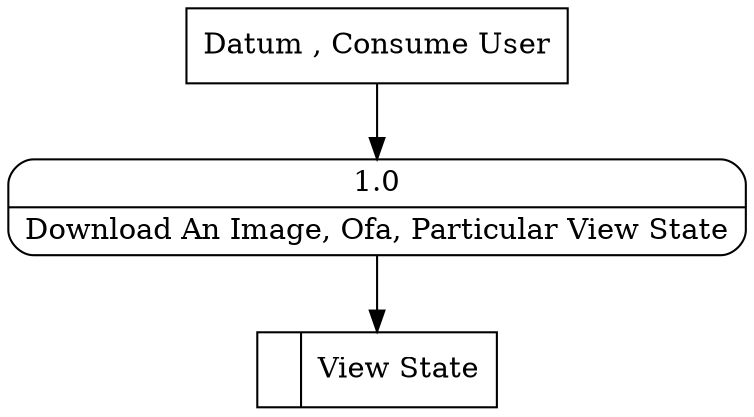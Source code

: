 digraph dfd2{ 
node[shape=record]
200 [label="<f0>  |<f1> View State " ];
201 [label="Datum , Consume User" shape=box];
202 [label="{<f0> 1.0|<f1> Download An Image, Ofa, Particular View State }" shape=Mrecord];
201 -> 202
202 -> 200
}